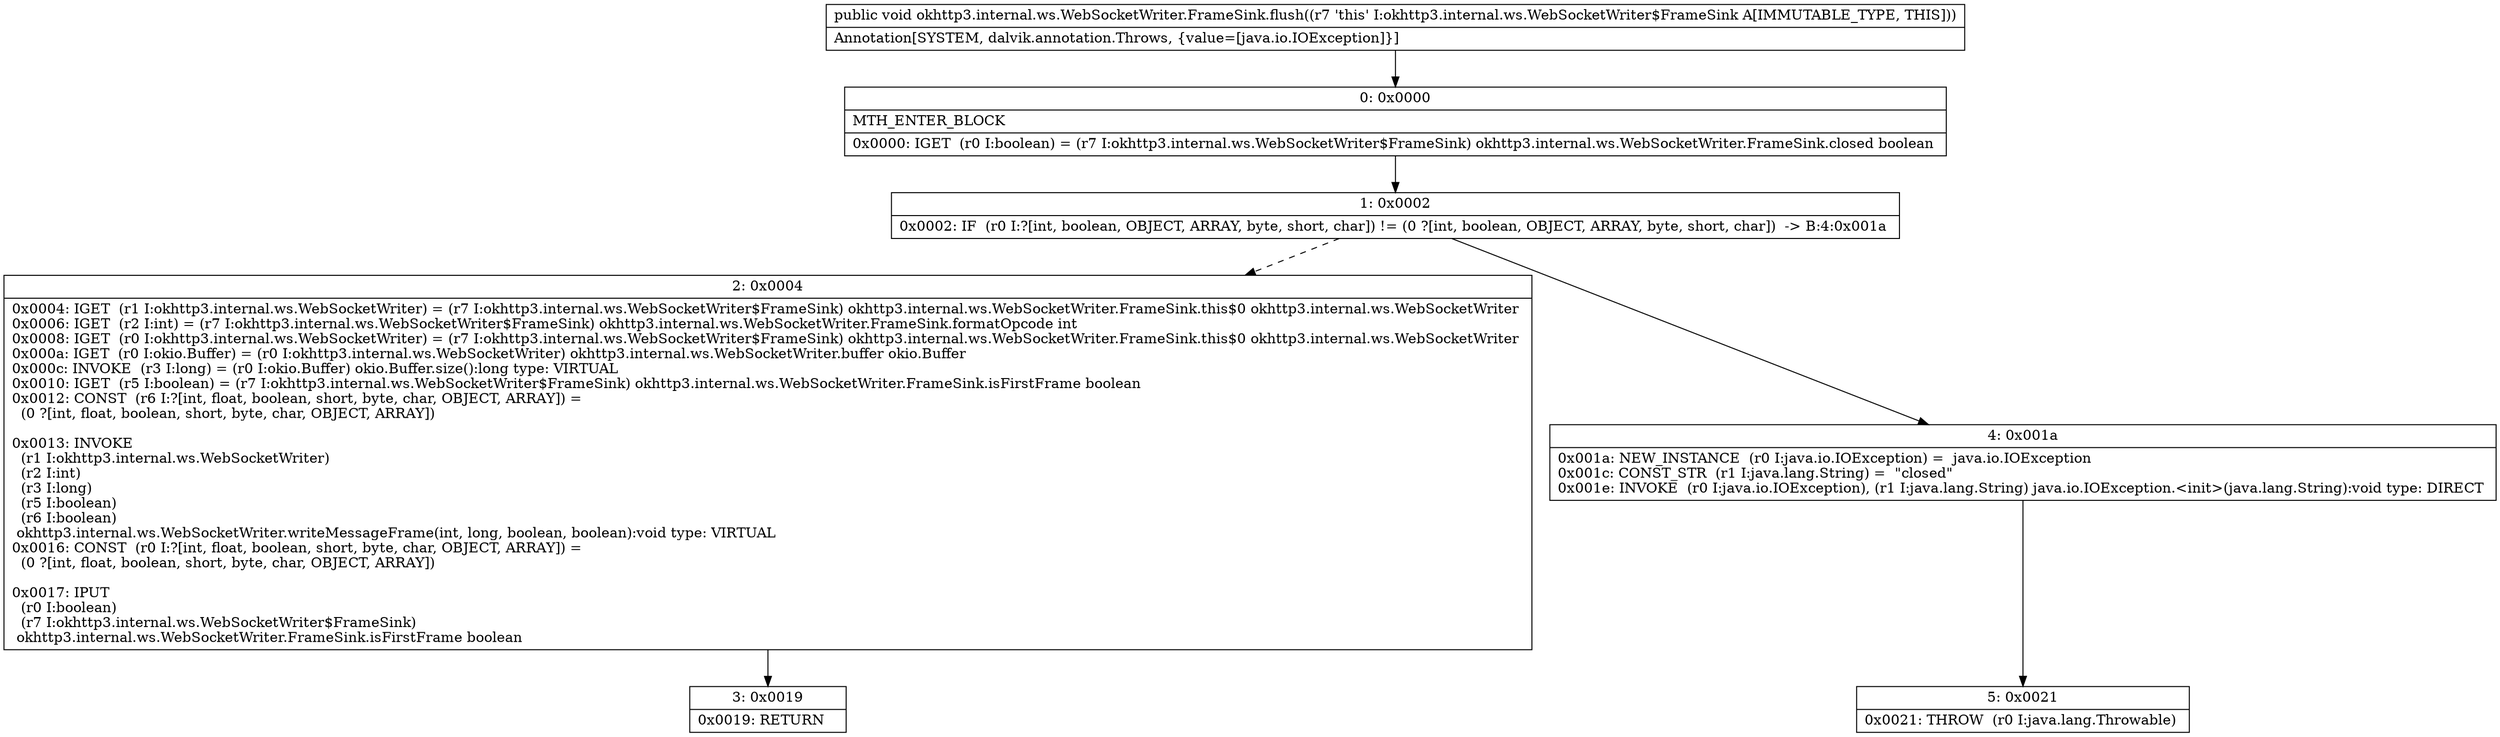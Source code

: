 digraph "CFG forokhttp3.internal.ws.WebSocketWriter.FrameSink.flush()V" {
Node_0 [shape=record,label="{0\:\ 0x0000|MTH_ENTER_BLOCK\l|0x0000: IGET  (r0 I:boolean) = (r7 I:okhttp3.internal.ws.WebSocketWriter$FrameSink) okhttp3.internal.ws.WebSocketWriter.FrameSink.closed boolean \l}"];
Node_1 [shape=record,label="{1\:\ 0x0002|0x0002: IF  (r0 I:?[int, boolean, OBJECT, ARRAY, byte, short, char]) != (0 ?[int, boolean, OBJECT, ARRAY, byte, short, char])  \-\> B:4:0x001a \l}"];
Node_2 [shape=record,label="{2\:\ 0x0004|0x0004: IGET  (r1 I:okhttp3.internal.ws.WebSocketWriter) = (r7 I:okhttp3.internal.ws.WebSocketWriter$FrameSink) okhttp3.internal.ws.WebSocketWriter.FrameSink.this$0 okhttp3.internal.ws.WebSocketWriter \l0x0006: IGET  (r2 I:int) = (r7 I:okhttp3.internal.ws.WebSocketWriter$FrameSink) okhttp3.internal.ws.WebSocketWriter.FrameSink.formatOpcode int \l0x0008: IGET  (r0 I:okhttp3.internal.ws.WebSocketWriter) = (r7 I:okhttp3.internal.ws.WebSocketWriter$FrameSink) okhttp3.internal.ws.WebSocketWriter.FrameSink.this$0 okhttp3.internal.ws.WebSocketWriter \l0x000a: IGET  (r0 I:okio.Buffer) = (r0 I:okhttp3.internal.ws.WebSocketWriter) okhttp3.internal.ws.WebSocketWriter.buffer okio.Buffer \l0x000c: INVOKE  (r3 I:long) = (r0 I:okio.Buffer) okio.Buffer.size():long type: VIRTUAL \l0x0010: IGET  (r5 I:boolean) = (r7 I:okhttp3.internal.ws.WebSocketWriter$FrameSink) okhttp3.internal.ws.WebSocketWriter.FrameSink.isFirstFrame boolean \l0x0012: CONST  (r6 I:?[int, float, boolean, short, byte, char, OBJECT, ARRAY]) = \l  (0 ?[int, float, boolean, short, byte, char, OBJECT, ARRAY])\l \l0x0013: INVOKE  \l  (r1 I:okhttp3.internal.ws.WebSocketWriter)\l  (r2 I:int)\l  (r3 I:long)\l  (r5 I:boolean)\l  (r6 I:boolean)\l okhttp3.internal.ws.WebSocketWriter.writeMessageFrame(int, long, boolean, boolean):void type: VIRTUAL \l0x0016: CONST  (r0 I:?[int, float, boolean, short, byte, char, OBJECT, ARRAY]) = \l  (0 ?[int, float, boolean, short, byte, char, OBJECT, ARRAY])\l \l0x0017: IPUT  \l  (r0 I:boolean)\l  (r7 I:okhttp3.internal.ws.WebSocketWriter$FrameSink)\l okhttp3.internal.ws.WebSocketWriter.FrameSink.isFirstFrame boolean \l}"];
Node_3 [shape=record,label="{3\:\ 0x0019|0x0019: RETURN   \l}"];
Node_4 [shape=record,label="{4\:\ 0x001a|0x001a: NEW_INSTANCE  (r0 I:java.io.IOException) =  java.io.IOException \l0x001c: CONST_STR  (r1 I:java.lang.String) =  \"closed\" \l0x001e: INVOKE  (r0 I:java.io.IOException), (r1 I:java.lang.String) java.io.IOException.\<init\>(java.lang.String):void type: DIRECT \l}"];
Node_5 [shape=record,label="{5\:\ 0x0021|0x0021: THROW  (r0 I:java.lang.Throwable) \l}"];
MethodNode[shape=record,label="{public void okhttp3.internal.ws.WebSocketWriter.FrameSink.flush((r7 'this' I:okhttp3.internal.ws.WebSocketWriter$FrameSink A[IMMUTABLE_TYPE, THIS]))  | Annotation[SYSTEM, dalvik.annotation.Throws, \{value=[java.io.IOException]\}]\l}"];
MethodNode -> Node_0;
Node_0 -> Node_1;
Node_1 -> Node_2[style=dashed];
Node_1 -> Node_4;
Node_2 -> Node_3;
Node_4 -> Node_5;
}

